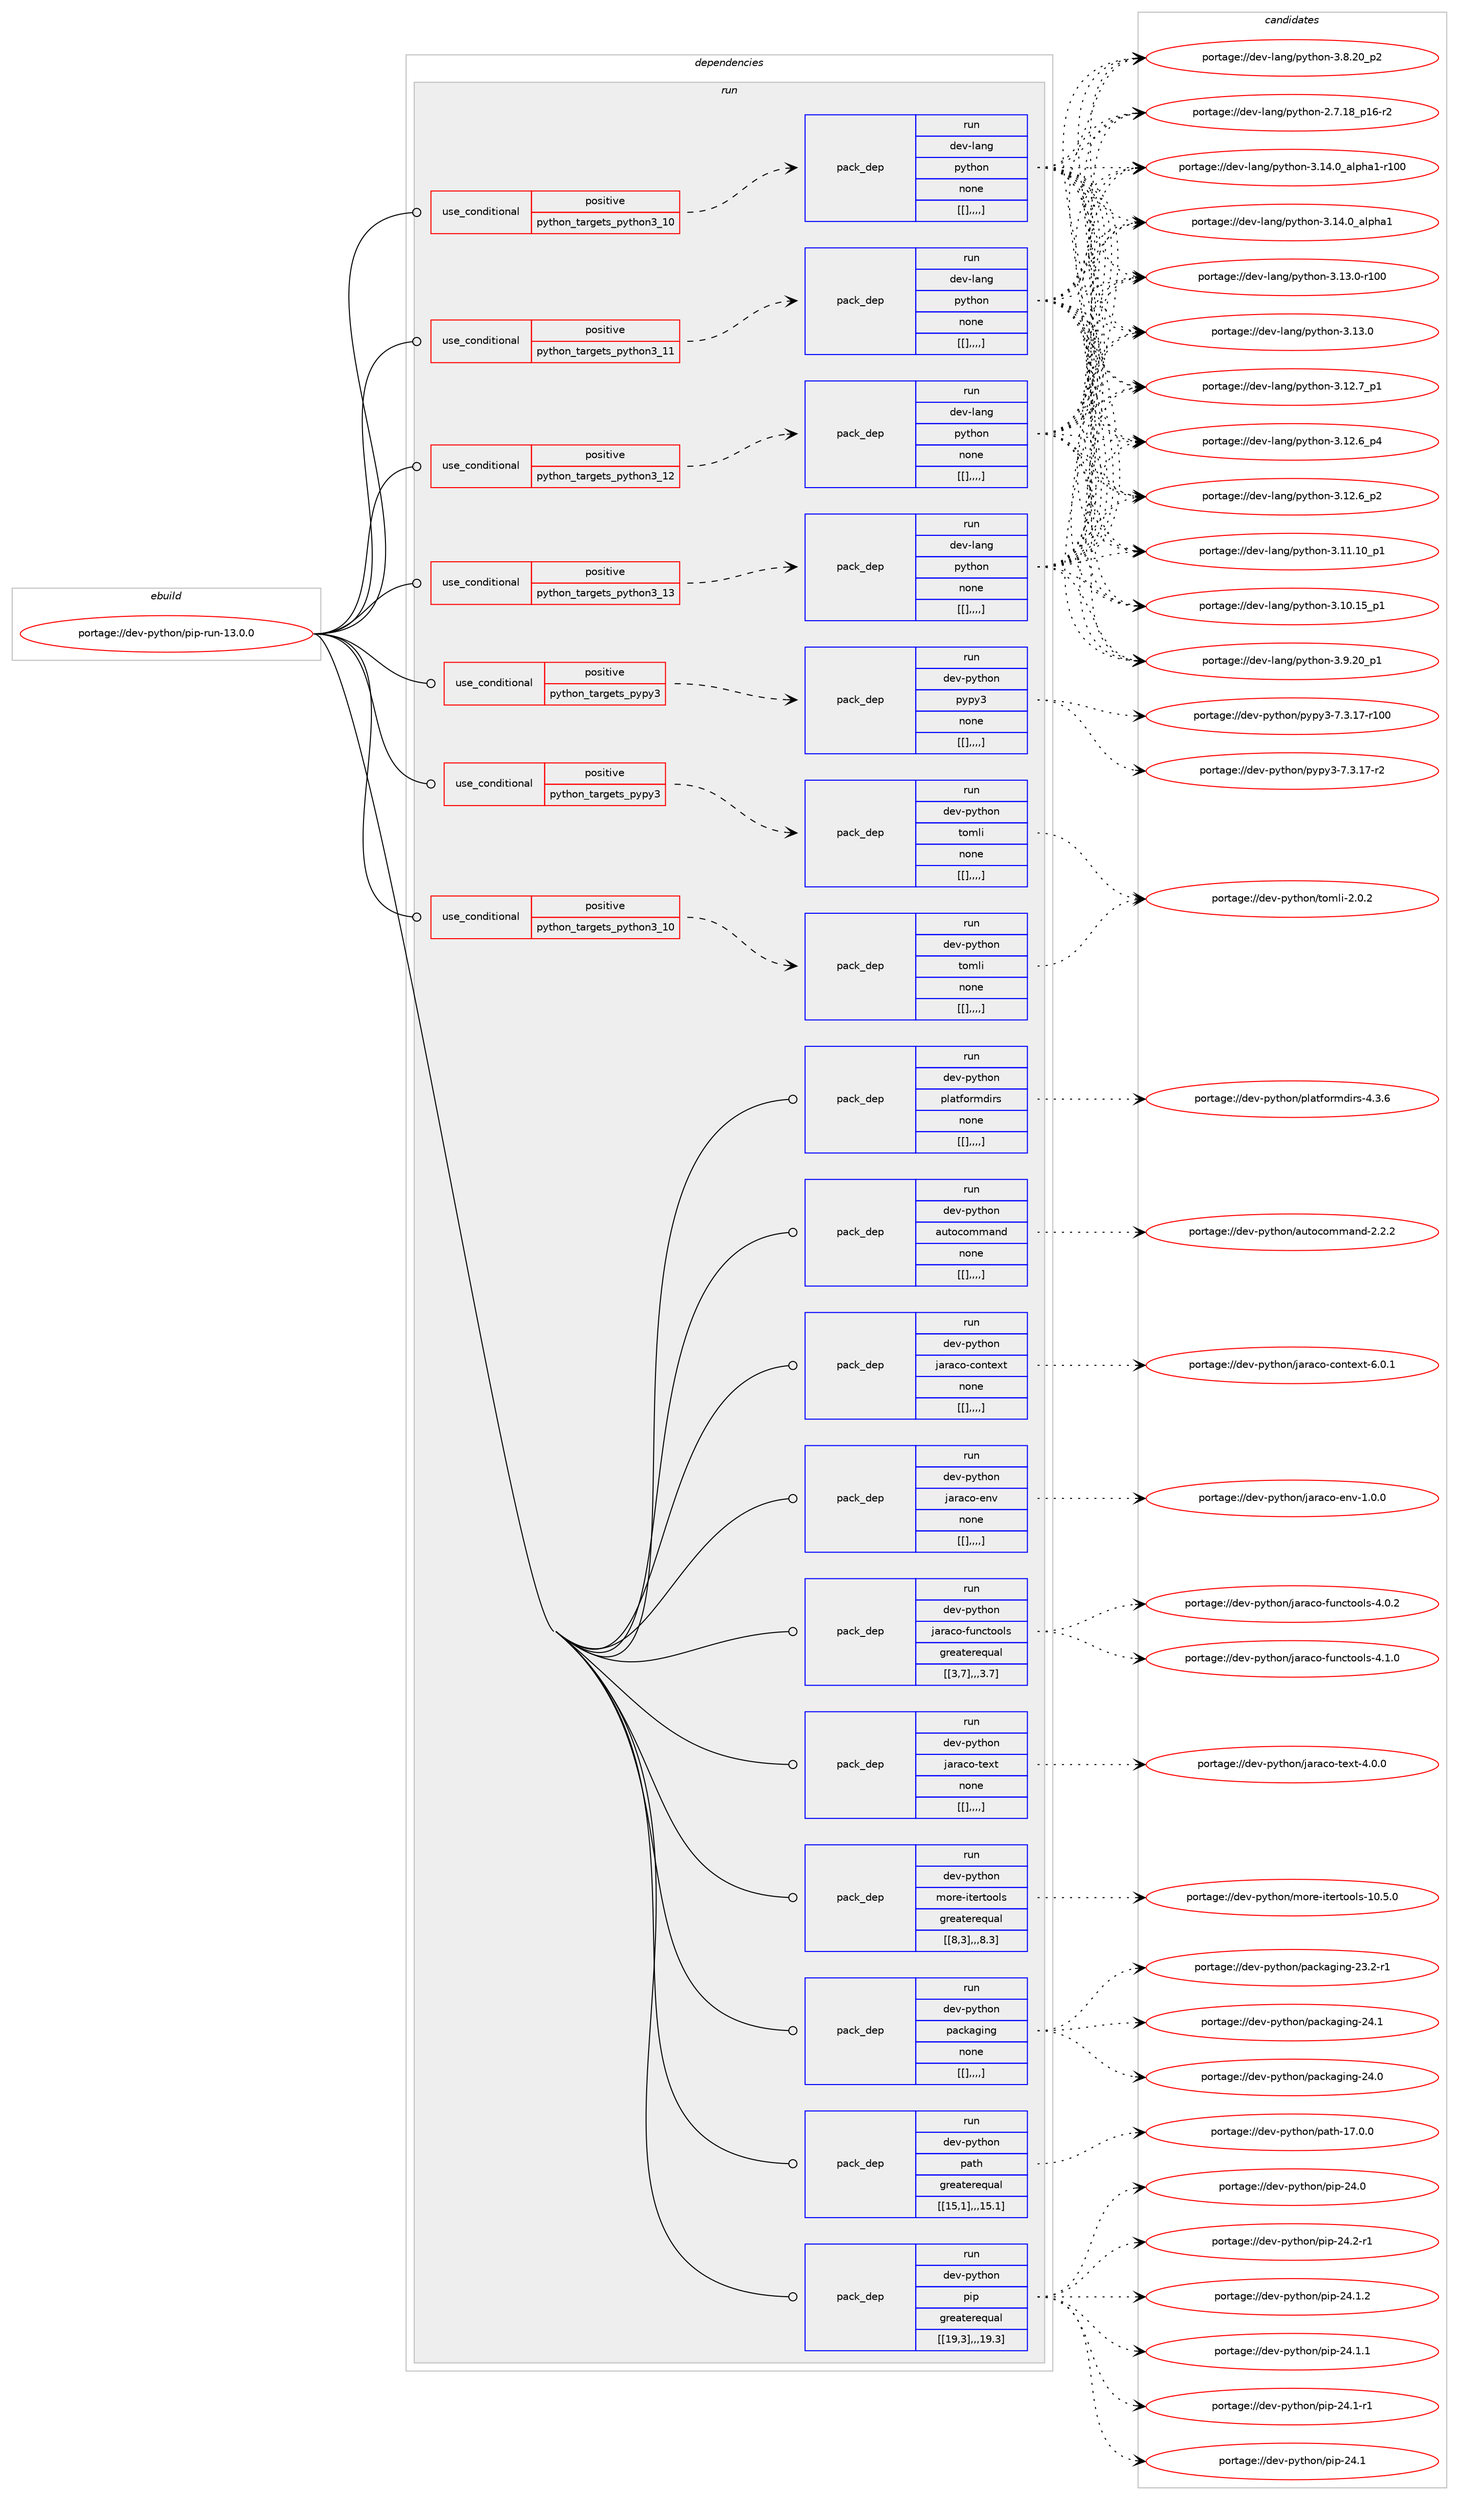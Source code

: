 digraph prolog {

# *************
# Graph options
# *************

newrank=true;
concentrate=true;
compound=true;
graph [rankdir=LR,fontname=Helvetica,fontsize=10,ranksep=1.5];#, ranksep=2.5, nodesep=0.2];
edge  [arrowhead=vee];
node  [fontname=Helvetica,fontsize=10];

# **********
# The ebuild
# **********

subgraph cluster_leftcol {
color=gray;
label=<<i>ebuild</i>>;
id [label="portage://dev-python/pip-run-13.0.0", color=red, width=4, href="../dev-python/pip-run-13.0.0.svg"];
}

# ****************
# The dependencies
# ****************

subgraph cluster_midcol {
color=gray;
label=<<i>dependencies</i>>;
subgraph cluster_compile {
fillcolor="#eeeeee";
style=filled;
label=<<i>compile</i>>;
}
subgraph cluster_compileandrun {
fillcolor="#eeeeee";
style=filled;
label=<<i>compile and run</i>>;
}
subgraph cluster_run {
fillcolor="#eeeeee";
style=filled;
label=<<i>run</i>>;
subgraph cond38389 {
dependency160424 [label=<<TABLE BORDER="0" CELLBORDER="1" CELLSPACING="0" CELLPADDING="4"><TR><TD ROWSPAN="3" CELLPADDING="10">use_conditional</TD></TR><TR><TD>positive</TD></TR><TR><TD>python_targets_pypy3</TD></TR></TABLE>>, shape=none, color=red];
subgraph pack120699 {
dependency160427 [label=<<TABLE BORDER="0" CELLBORDER="1" CELLSPACING="0" CELLPADDING="4" WIDTH="220"><TR><TD ROWSPAN="6" CELLPADDING="30">pack_dep</TD></TR><TR><TD WIDTH="110">run</TD></TR><TR><TD>dev-python</TD></TR><TR><TD>pypy3</TD></TR><TR><TD>none</TD></TR><TR><TD>[[],,,,]</TD></TR></TABLE>>, shape=none, color=blue];
}
dependency160424:e -> dependency160427:w [weight=20,style="dashed",arrowhead="vee"];
}
id:e -> dependency160424:w [weight=20,style="solid",arrowhead="odot"];
subgraph cond38427 {
dependency160471 [label=<<TABLE BORDER="0" CELLBORDER="1" CELLSPACING="0" CELLPADDING="4"><TR><TD ROWSPAN="3" CELLPADDING="10">use_conditional</TD></TR><TR><TD>positive</TD></TR><TR><TD>python_targets_pypy3</TD></TR></TABLE>>, shape=none, color=red];
subgraph pack120733 {
dependency160484 [label=<<TABLE BORDER="0" CELLBORDER="1" CELLSPACING="0" CELLPADDING="4" WIDTH="220"><TR><TD ROWSPAN="6" CELLPADDING="30">pack_dep</TD></TR><TR><TD WIDTH="110">run</TD></TR><TR><TD>dev-python</TD></TR><TR><TD>tomli</TD></TR><TR><TD>none</TD></TR><TR><TD>[[],,,,]</TD></TR></TABLE>>, shape=none, color=blue];
}
dependency160471:e -> dependency160484:w [weight=20,style="dashed",arrowhead="vee"];
}
id:e -> dependency160471:w [weight=20,style="solid",arrowhead="odot"];
subgraph cond38451 {
dependency160527 [label=<<TABLE BORDER="0" CELLBORDER="1" CELLSPACING="0" CELLPADDING="4"><TR><TD ROWSPAN="3" CELLPADDING="10">use_conditional</TD></TR><TR><TD>positive</TD></TR><TR><TD>python_targets_python3_10</TD></TR></TABLE>>, shape=none, color=red];
subgraph pack120776 {
dependency160565 [label=<<TABLE BORDER="0" CELLBORDER="1" CELLSPACING="0" CELLPADDING="4" WIDTH="220"><TR><TD ROWSPAN="6" CELLPADDING="30">pack_dep</TD></TR><TR><TD WIDTH="110">run</TD></TR><TR><TD>dev-lang</TD></TR><TR><TD>python</TD></TR><TR><TD>none</TD></TR><TR><TD>[[],,,,]</TD></TR></TABLE>>, shape=none, color=blue];
}
dependency160527:e -> dependency160565:w [weight=20,style="dashed",arrowhead="vee"];
}
id:e -> dependency160527:w [weight=20,style="solid",arrowhead="odot"];
subgraph cond38481 {
dependency160599 [label=<<TABLE BORDER="0" CELLBORDER="1" CELLSPACING="0" CELLPADDING="4"><TR><TD ROWSPAN="3" CELLPADDING="10">use_conditional</TD></TR><TR><TD>positive</TD></TR><TR><TD>python_targets_python3_10</TD></TR></TABLE>>, shape=none, color=red];
subgraph pack120811 {
dependency160639 [label=<<TABLE BORDER="0" CELLBORDER="1" CELLSPACING="0" CELLPADDING="4" WIDTH="220"><TR><TD ROWSPAN="6" CELLPADDING="30">pack_dep</TD></TR><TR><TD WIDTH="110">run</TD></TR><TR><TD>dev-python</TD></TR><TR><TD>tomli</TD></TR><TR><TD>none</TD></TR><TR><TD>[[],,,,]</TD></TR></TABLE>>, shape=none, color=blue];
}
dependency160599:e -> dependency160639:w [weight=20,style="dashed",arrowhead="vee"];
}
id:e -> dependency160599:w [weight=20,style="solid",arrowhead="odot"];
subgraph cond38516 {
dependency160663 [label=<<TABLE BORDER="0" CELLBORDER="1" CELLSPACING="0" CELLPADDING="4"><TR><TD ROWSPAN="3" CELLPADDING="10">use_conditional</TD></TR><TR><TD>positive</TD></TR><TR><TD>python_targets_python3_11</TD></TR></TABLE>>, shape=none, color=red];
subgraph pack120844 {
dependency160666 [label=<<TABLE BORDER="0" CELLBORDER="1" CELLSPACING="0" CELLPADDING="4" WIDTH="220"><TR><TD ROWSPAN="6" CELLPADDING="30">pack_dep</TD></TR><TR><TD WIDTH="110">run</TD></TR><TR><TD>dev-lang</TD></TR><TR><TD>python</TD></TR><TR><TD>none</TD></TR><TR><TD>[[],,,,]</TD></TR></TABLE>>, shape=none, color=blue];
}
dependency160663:e -> dependency160666:w [weight=20,style="dashed",arrowhead="vee"];
}
id:e -> dependency160663:w [weight=20,style="solid",arrowhead="odot"];
subgraph cond38518 {
dependency160759 [label=<<TABLE BORDER="0" CELLBORDER="1" CELLSPACING="0" CELLPADDING="4"><TR><TD ROWSPAN="3" CELLPADDING="10">use_conditional</TD></TR><TR><TD>positive</TD></TR><TR><TD>python_targets_python3_12</TD></TR></TABLE>>, shape=none, color=red];
subgraph pack120923 {
dependency160800 [label=<<TABLE BORDER="0" CELLBORDER="1" CELLSPACING="0" CELLPADDING="4" WIDTH="220"><TR><TD ROWSPAN="6" CELLPADDING="30">pack_dep</TD></TR><TR><TD WIDTH="110">run</TD></TR><TR><TD>dev-lang</TD></TR><TR><TD>python</TD></TR><TR><TD>none</TD></TR><TR><TD>[[],,,,]</TD></TR></TABLE>>, shape=none, color=blue];
}
dependency160759:e -> dependency160800:w [weight=20,style="dashed",arrowhead="vee"];
}
id:e -> dependency160759:w [weight=20,style="solid",arrowhead="odot"];
subgraph cond38583 {
dependency160867 [label=<<TABLE BORDER="0" CELLBORDER="1" CELLSPACING="0" CELLPADDING="4"><TR><TD ROWSPAN="3" CELLPADDING="10">use_conditional</TD></TR><TR><TD>positive</TD></TR><TR><TD>python_targets_python3_13</TD></TR></TABLE>>, shape=none, color=red];
subgraph pack120980 {
dependency160970 [label=<<TABLE BORDER="0" CELLBORDER="1" CELLSPACING="0" CELLPADDING="4" WIDTH="220"><TR><TD ROWSPAN="6" CELLPADDING="30">pack_dep</TD></TR><TR><TD WIDTH="110">run</TD></TR><TR><TD>dev-lang</TD></TR><TR><TD>python</TD></TR><TR><TD>none</TD></TR><TR><TD>[[],,,,]</TD></TR></TABLE>>, shape=none, color=blue];
}
dependency160867:e -> dependency160970:w [weight=20,style="dashed",arrowhead="vee"];
}
id:e -> dependency160867:w [weight=20,style="solid",arrowhead="odot"];
subgraph pack121057 {
dependency161021 [label=<<TABLE BORDER="0" CELLBORDER="1" CELLSPACING="0" CELLPADDING="4" WIDTH="220"><TR><TD ROWSPAN="6" CELLPADDING="30">pack_dep</TD></TR><TR><TD WIDTH="110">run</TD></TR><TR><TD>dev-python</TD></TR><TR><TD>autocommand</TD></TR><TR><TD>none</TD></TR><TR><TD>[[],,,,]</TD></TR></TABLE>>, shape=none, color=blue];
}
id:e -> dependency161021:w [weight=20,style="solid",arrowhead="odot"];
subgraph pack121097 {
dependency161126 [label=<<TABLE BORDER="0" CELLBORDER="1" CELLSPACING="0" CELLPADDING="4" WIDTH="220"><TR><TD ROWSPAN="6" CELLPADDING="30">pack_dep</TD></TR><TR><TD WIDTH="110">run</TD></TR><TR><TD>dev-python</TD></TR><TR><TD>jaraco-context</TD></TR><TR><TD>none</TD></TR><TR><TD>[[],,,,]</TD></TR></TABLE>>, shape=none, color=blue];
}
id:e -> dependency161126:w [weight=20,style="solid",arrowhead="odot"];
subgraph pack121147 {
dependency161130 [label=<<TABLE BORDER="0" CELLBORDER="1" CELLSPACING="0" CELLPADDING="4" WIDTH="220"><TR><TD ROWSPAN="6" CELLPADDING="30">pack_dep</TD></TR><TR><TD WIDTH="110">run</TD></TR><TR><TD>dev-python</TD></TR><TR><TD>jaraco-env</TD></TR><TR><TD>none</TD></TR><TR><TD>[[],,,,]</TD></TR></TABLE>>, shape=none, color=blue];
}
id:e -> dependency161130:w [weight=20,style="solid",arrowhead="odot"];
subgraph pack121151 {
dependency161136 [label=<<TABLE BORDER="0" CELLBORDER="1" CELLSPACING="0" CELLPADDING="4" WIDTH="220"><TR><TD ROWSPAN="6" CELLPADDING="30">pack_dep</TD></TR><TR><TD WIDTH="110">run</TD></TR><TR><TD>dev-python</TD></TR><TR><TD>jaraco-functools</TD></TR><TR><TD>greaterequal</TD></TR><TR><TD>[[3,7],,,3.7]</TD></TR></TABLE>>, shape=none, color=blue];
}
id:e -> dependency161136:w [weight=20,style="solid",arrowhead="odot"];
subgraph pack121154 {
dependency161160 [label=<<TABLE BORDER="0" CELLBORDER="1" CELLSPACING="0" CELLPADDING="4" WIDTH="220"><TR><TD ROWSPAN="6" CELLPADDING="30">pack_dep</TD></TR><TR><TD WIDTH="110">run</TD></TR><TR><TD>dev-python</TD></TR><TR><TD>jaraco-text</TD></TR><TR><TD>none</TD></TR><TR><TD>[[],,,,]</TD></TR></TABLE>>, shape=none, color=blue];
}
id:e -> dependency161160:w [weight=20,style="solid",arrowhead="odot"];
subgraph pack121171 {
dependency161183 [label=<<TABLE BORDER="0" CELLBORDER="1" CELLSPACING="0" CELLPADDING="4" WIDTH="220"><TR><TD ROWSPAN="6" CELLPADDING="30">pack_dep</TD></TR><TR><TD WIDTH="110">run</TD></TR><TR><TD>dev-python</TD></TR><TR><TD>more-itertools</TD></TR><TR><TD>greaterequal</TD></TR><TR><TD>[[8,3],,,8.3]</TD></TR></TABLE>>, shape=none, color=blue];
}
id:e -> dependency161183:w [weight=20,style="solid",arrowhead="odot"];
subgraph pack121185 {
dependency161187 [label=<<TABLE BORDER="0" CELLBORDER="1" CELLSPACING="0" CELLPADDING="4" WIDTH="220"><TR><TD ROWSPAN="6" CELLPADDING="30">pack_dep</TD></TR><TR><TD WIDTH="110">run</TD></TR><TR><TD>dev-python</TD></TR><TR><TD>packaging</TD></TR><TR><TD>none</TD></TR><TR><TD>[[],,,,]</TD></TR></TABLE>>, shape=none, color=blue];
}
id:e -> dependency161187:w [weight=20,style="solid",arrowhead="odot"];
subgraph pack121229 {
dependency161280 [label=<<TABLE BORDER="0" CELLBORDER="1" CELLSPACING="0" CELLPADDING="4" WIDTH="220"><TR><TD ROWSPAN="6" CELLPADDING="30">pack_dep</TD></TR><TR><TD WIDTH="110">run</TD></TR><TR><TD>dev-python</TD></TR><TR><TD>path</TD></TR><TR><TD>greaterequal</TD></TR><TR><TD>[[15,1],,,15.1]</TD></TR></TABLE>>, shape=none, color=blue];
}
id:e -> dependency161280:w [weight=20,style="solid",arrowhead="odot"];
subgraph pack121246 {
dependency161287 [label=<<TABLE BORDER="0" CELLBORDER="1" CELLSPACING="0" CELLPADDING="4" WIDTH="220"><TR><TD ROWSPAN="6" CELLPADDING="30">pack_dep</TD></TR><TR><TD WIDTH="110">run</TD></TR><TR><TD>dev-python</TD></TR><TR><TD>pip</TD></TR><TR><TD>greaterequal</TD></TR><TR><TD>[[19,3],,,19.3]</TD></TR></TABLE>>, shape=none, color=blue];
}
id:e -> dependency161287:w [weight=20,style="solid",arrowhead="odot"];
subgraph pack121263 {
dependency161407 [label=<<TABLE BORDER="0" CELLBORDER="1" CELLSPACING="0" CELLPADDING="4" WIDTH="220"><TR><TD ROWSPAN="6" CELLPADDING="30">pack_dep</TD></TR><TR><TD WIDTH="110">run</TD></TR><TR><TD>dev-python</TD></TR><TR><TD>platformdirs</TD></TR><TR><TD>none</TD></TR><TR><TD>[[],,,,]</TD></TR></TABLE>>, shape=none, color=blue];
}
id:e -> dependency161407:w [weight=20,style="solid",arrowhead="odot"];
}
}

# **************
# The candidates
# **************

subgraph cluster_choices {
rank=same;
color=gray;
label=<<i>candidates</i>>;

subgraph choice120848 {
color=black;
nodesep=1;
choice100101118451121211161041111104711212111212151455546514649554511450 [label="portage://dev-python/pypy3-7.3.17-r2", color=red, width=4,href="../dev-python/pypy3-7.3.17-r2.svg"];
choice1001011184511212111610411111047112121112121514555465146495545114494848 [label="portage://dev-python/pypy3-7.3.17-r100", color=red, width=4,href="../dev-python/pypy3-7.3.17-r100.svg"];
dependency160427:e -> choice100101118451121211161041111104711212111212151455546514649554511450:w [style=dotted,weight="100"];
dependency160427:e -> choice1001011184511212111610411111047112121112121514555465146495545114494848:w [style=dotted,weight="100"];
}
subgraph choice120851 {
color=black;
nodesep=1;
choice1001011184511212111610411111047116111109108105455046484650 [label="portage://dev-python/tomli-2.0.2", color=red, width=4,href="../dev-python/tomli-2.0.2.svg"];
dependency160484:e -> choice1001011184511212111610411111047116111109108105455046484650:w [style=dotted,weight="100"];
}
subgraph choice120855 {
color=black;
nodesep=1;
choice100101118451089711010347112121116104111110455146495246489597108112104974945114494848 [label="portage://dev-lang/python-3.14.0_alpha1-r100", color=red, width=4,href="../dev-lang/python-3.14.0_alpha1-r100.svg"];
choice1001011184510897110103471121211161041111104551464952464895971081121049749 [label="portage://dev-lang/python-3.14.0_alpha1", color=red, width=4,href="../dev-lang/python-3.14.0_alpha1.svg"];
choice1001011184510897110103471121211161041111104551464951464845114494848 [label="portage://dev-lang/python-3.13.0-r100", color=red, width=4,href="../dev-lang/python-3.13.0-r100.svg"];
choice10010111845108971101034711212111610411111045514649514648 [label="portage://dev-lang/python-3.13.0", color=red, width=4,href="../dev-lang/python-3.13.0.svg"];
choice100101118451089711010347112121116104111110455146495046559511249 [label="portage://dev-lang/python-3.12.7_p1", color=red, width=4,href="../dev-lang/python-3.12.7_p1.svg"];
choice100101118451089711010347112121116104111110455146495046549511252 [label="portage://dev-lang/python-3.12.6_p4", color=red, width=4,href="../dev-lang/python-3.12.6_p4.svg"];
choice100101118451089711010347112121116104111110455146495046549511250 [label="portage://dev-lang/python-3.12.6_p2", color=red, width=4,href="../dev-lang/python-3.12.6_p2.svg"];
choice10010111845108971101034711212111610411111045514649494649489511249 [label="portage://dev-lang/python-3.11.10_p1", color=red, width=4,href="../dev-lang/python-3.11.10_p1.svg"];
choice10010111845108971101034711212111610411111045514649484649539511249 [label="portage://dev-lang/python-3.10.15_p1", color=red, width=4,href="../dev-lang/python-3.10.15_p1.svg"];
choice100101118451089711010347112121116104111110455146574650489511249 [label="portage://dev-lang/python-3.9.20_p1", color=red, width=4,href="../dev-lang/python-3.9.20_p1.svg"];
choice100101118451089711010347112121116104111110455146564650489511250 [label="portage://dev-lang/python-3.8.20_p2", color=red, width=4,href="../dev-lang/python-3.8.20_p2.svg"];
choice100101118451089711010347112121116104111110455046554649569511249544511450 [label="portage://dev-lang/python-2.7.18_p16-r2", color=red, width=4,href="../dev-lang/python-2.7.18_p16-r2.svg"];
dependency160565:e -> choice100101118451089711010347112121116104111110455146495246489597108112104974945114494848:w [style=dotted,weight="100"];
dependency160565:e -> choice1001011184510897110103471121211161041111104551464952464895971081121049749:w [style=dotted,weight="100"];
dependency160565:e -> choice1001011184510897110103471121211161041111104551464951464845114494848:w [style=dotted,weight="100"];
dependency160565:e -> choice10010111845108971101034711212111610411111045514649514648:w [style=dotted,weight="100"];
dependency160565:e -> choice100101118451089711010347112121116104111110455146495046559511249:w [style=dotted,weight="100"];
dependency160565:e -> choice100101118451089711010347112121116104111110455146495046549511252:w [style=dotted,weight="100"];
dependency160565:e -> choice100101118451089711010347112121116104111110455146495046549511250:w [style=dotted,weight="100"];
dependency160565:e -> choice10010111845108971101034711212111610411111045514649494649489511249:w [style=dotted,weight="100"];
dependency160565:e -> choice10010111845108971101034711212111610411111045514649484649539511249:w [style=dotted,weight="100"];
dependency160565:e -> choice100101118451089711010347112121116104111110455146574650489511249:w [style=dotted,weight="100"];
dependency160565:e -> choice100101118451089711010347112121116104111110455146564650489511250:w [style=dotted,weight="100"];
dependency160565:e -> choice100101118451089711010347112121116104111110455046554649569511249544511450:w [style=dotted,weight="100"];
}
subgraph choice120974 {
color=black;
nodesep=1;
choice1001011184511212111610411111047116111109108105455046484650 [label="portage://dev-python/tomli-2.0.2", color=red, width=4,href="../dev-python/tomli-2.0.2.svg"];
dependency160639:e -> choice1001011184511212111610411111047116111109108105455046484650:w [style=dotted,weight="100"];
}
subgraph choice120993 {
color=black;
nodesep=1;
choice100101118451089711010347112121116104111110455146495246489597108112104974945114494848 [label="portage://dev-lang/python-3.14.0_alpha1-r100", color=red, width=4,href="../dev-lang/python-3.14.0_alpha1-r100.svg"];
choice1001011184510897110103471121211161041111104551464952464895971081121049749 [label="portage://dev-lang/python-3.14.0_alpha1", color=red, width=4,href="../dev-lang/python-3.14.0_alpha1.svg"];
choice1001011184510897110103471121211161041111104551464951464845114494848 [label="portage://dev-lang/python-3.13.0-r100", color=red, width=4,href="../dev-lang/python-3.13.0-r100.svg"];
choice10010111845108971101034711212111610411111045514649514648 [label="portage://dev-lang/python-3.13.0", color=red, width=4,href="../dev-lang/python-3.13.0.svg"];
choice100101118451089711010347112121116104111110455146495046559511249 [label="portage://dev-lang/python-3.12.7_p1", color=red, width=4,href="../dev-lang/python-3.12.7_p1.svg"];
choice100101118451089711010347112121116104111110455146495046549511252 [label="portage://dev-lang/python-3.12.6_p4", color=red, width=4,href="../dev-lang/python-3.12.6_p4.svg"];
choice100101118451089711010347112121116104111110455146495046549511250 [label="portage://dev-lang/python-3.12.6_p2", color=red, width=4,href="../dev-lang/python-3.12.6_p2.svg"];
choice10010111845108971101034711212111610411111045514649494649489511249 [label="portage://dev-lang/python-3.11.10_p1", color=red, width=4,href="../dev-lang/python-3.11.10_p1.svg"];
choice10010111845108971101034711212111610411111045514649484649539511249 [label="portage://dev-lang/python-3.10.15_p1", color=red, width=4,href="../dev-lang/python-3.10.15_p1.svg"];
choice100101118451089711010347112121116104111110455146574650489511249 [label="portage://dev-lang/python-3.9.20_p1", color=red, width=4,href="../dev-lang/python-3.9.20_p1.svg"];
choice100101118451089711010347112121116104111110455146564650489511250 [label="portage://dev-lang/python-3.8.20_p2", color=red, width=4,href="../dev-lang/python-3.8.20_p2.svg"];
choice100101118451089711010347112121116104111110455046554649569511249544511450 [label="portage://dev-lang/python-2.7.18_p16-r2", color=red, width=4,href="../dev-lang/python-2.7.18_p16-r2.svg"];
dependency160666:e -> choice100101118451089711010347112121116104111110455146495246489597108112104974945114494848:w [style=dotted,weight="100"];
dependency160666:e -> choice1001011184510897110103471121211161041111104551464952464895971081121049749:w [style=dotted,weight="100"];
dependency160666:e -> choice1001011184510897110103471121211161041111104551464951464845114494848:w [style=dotted,weight="100"];
dependency160666:e -> choice10010111845108971101034711212111610411111045514649514648:w [style=dotted,weight="100"];
dependency160666:e -> choice100101118451089711010347112121116104111110455146495046559511249:w [style=dotted,weight="100"];
dependency160666:e -> choice100101118451089711010347112121116104111110455146495046549511252:w [style=dotted,weight="100"];
dependency160666:e -> choice100101118451089711010347112121116104111110455146495046549511250:w [style=dotted,weight="100"];
dependency160666:e -> choice10010111845108971101034711212111610411111045514649494649489511249:w [style=dotted,weight="100"];
dependency160666:e -> choice10010111845108971101034711212111610411111045514649484649539511249:w [style=dotted,weight="100"];
dependency160666:e -> choice100101118451089711010347112121116104111110455146574650489511249:w [style=dotted,weight="100"];
dependency160666:e -> choice100101118451089711010347112121116104111110455146564650489511250:w [style=dotted,weight="100"];
dependency160666:e -> choice100101118451089711010347112121116104111110455046554649569511249544511450:w [style=dotted,weight="100"];
}
subgraph choice121063 {
color=black;
nodesep=1;
choice100101118451089711010347112121116104111110455146495246489597108112104974945114494848 [label="portage://dev-lang/python-3.14.0_alpha1-r100", color=red, width=4,href="../dev-lang/python-3.14.0_alpha1-r100.svg"];
choice1001011184510897110103471121211161041111104551464952464895971081121049749 [label="portage://dev-lang/python-3.14.0_alpha1", color=red, width=4,href="../dev-lang/python-3.14.0_alpha1.svg"];
choice1001011184510897110103471121211161041111104551464951464845114494848 [label="portage://dev-lang/python-3.13.0-r100", color=red, width=4,href="../dev-lang/python-3.13.0-r100.svg"];
choice10010111845108971101034711212111610411111045514649514648 [label="portage://dev-lang/python-3.13.0", color=red, width=4,href="../dev-lang/python-3.13.0.svg"];
choice100101118451089711010347112121116104111110455146495046559511249 [label="portage://dev-lang/python-3.12.7_p1", color=red, width=4,href="../dev-lang/python-3.12.7_p1.svg"];
choice100101118451089711010347112121116104111110455146495046549511252 [label="portage://dev-lang/python-3.12.6_p4", color=red, width=4,href="../dev-lang/python-3.12.6_p4.svg"];
choice100101118451089711010347112121116104111110455146495046549511250 [label="portage://dev-lang/python-3.12.6_p2", color=red, width=4,href="../dev-lang/python-3.12.6_p2.svg"];
choice10010111845108971101034711212111610411111045514649494649489511249 [label="portage://dev-lang/python-3.11.10_p1", color=red, width=4,href="../dev-lang/python-3.11.10_p1.svg"];
choice10010111845108971101034711212111610411111045514649484649539511249 [label="portage://dev-lang/python-3.10.15_p1", color=red, width=4,href="../dev-lang/python-3.10.15_p1.svg"];
choice100101118451089711010347112121116104111110455146574650489511249 [label="portage://dev-lang/python-3.9.20_p1", color=red, width=4,href="../dev-lang/python-3.9.20_p1.svg"];
choice100101118451089711010347112121116104111110455146564650489511250 [label="portage://dev-lang/python-3.8.20_p2", color=red, width=4,href="../dev-lang/python-3.8.20_p2.svg"];
choice100101118451089711010347112121116104111110455046554649569511249544511450 [label="portage://dev-lang/python-2.7.18_p16-r2", color=red, width=4,href="../dev-lang/python-2.7.18_p16-r2.svg"];
dependency160800:e -> choice100101118451089711010347112121116104111110455146495246489597108112104974945114494848:w [style=dotted,weight="100"];
dependency160800:e -> choice1001011184510897110103471121211161041111104551464952464895971081121049749:w [style=dotted,weight="100"];
dependency160800:e -> choice1001011184510897110103471121211161041111104551464951464845114494848:w [style=dotted,weight="100"];
dependency160800:e -> choice10010111845108971101034711212111610411111045514649514648:w [style=dotted,weight="100"];
dependency160800:e -> choice100101118451089711010347112121116104111110455146495046559511249:w [style=dotted,weight="100"];
dependency160800:e -> choice100101118451089711010347112121116104111110455146495046549511252:w [style=dotted,weight="100"];
dependency160800:e -> choice100101118451089711010347112121116104111110455146495046549511250:w [style=dotted,weight="100"];
dependency160800:e -> choice10010111845108971101034711212111610411111045514649494649489511249:w [style=dotted,weight="100"];
dependency160800:e -> choice10010111845108971101034711212111610411111045514649484649539511249:w [style=dotted,weight="100"];
dependency160800:e -> choice100101118451089711010347112121116104111110455146574650489511249:w [style=dotted,weight="100"];
dependency160800:e -> choice100101118451089711010347112121116104111110455146564650489511250:w [style=dotted,weight="100"];
dependency160800:e -> choice100101118451089711010347112121116104111110455046554649569511249544511450:w [style=dotted,weight="100"];
}
subgraph choice121119 {
color=black;
nodesep=1;
choice100101118451089711010347112121116104111110455146495246489597108112104974945114494848 [label="portage://dev-lang/python-3.14.0_alpha1-r100", color=red, width=4,href="../dev-lang/python-3.14.0_alpha1-r100.svg"];
choice1001011184510897110103471121211161041111104551464952464895971081121049749 [label="portage://dev-lang/python-3.14.0_alpha1", color=red, width=4,href="../dev-lang/python-3.14.0_alpha1.svg"];
choice1001011184510897110103471121211161041111104551464951464845114494848 [label="portage://dev-lang/python-3.13.0-r100", color=red, width=4,href="../dev-lang/python-3.13.0-r100.svg"];
choice10010111845108971101034711212111610411111045514649514648 [label="portage://dev-lang/python-3.13.0", color=red, width=4,href="../dev-lang/python-3.13.0.svg"];
choice100101118451089711010347112121116104111110455146495046559511249 [label="portage://dev-lang/python-3.12.7_p1", color=red, width=4,href="../dev-lang/python-3.12.7_p1.svg"];
choice100101118451089711010347112121116104111110455146495046549511252 [label="portage://dev-lang/python-3.12.6_p4", color=red, width=4,href="../dev-lang/python-3.12.6_p4.svg"];
choice100101118451089711010347112121116104111110455146495046549511250 [label="portage://dev-lang/python-3.12.6_p2", color=red, width=4,href="../dev-lang/python-3.12.6_p2.svg"];
choice10010111845108971101034711212111610411111045514649494649489511249 [label="portage://dev-lang/python-3.11.10_p1", color=red, width=4,href="../dev-lang/python-3.11.10_p1.svg"];
choice10010111845108971101034711212111610411111045514649484649539511249 [label="portage://dev-lang/python-3.10.15_p1", color=red, width=4,href="../dev-lang/python-3.10.15_p1.svg"];
choice100101118451089711010347112121116104111110455146574650489511249 [label="portage://dev-lang/python-3.9.20_p1", color=red, width=4,href="../dev-lang/python-3.9.20_p1.svg"];
choice100101118451089711010347112121116104111110455146564650489511250 [label="portage://dev-lang/python-3.8.20_p2", color=red, width=4,href="../dev-lang/python-3.8.20_p2.svg"];
choice100101118451089711010347112121116104111110455046554649569511249544511450 [label="portage://dev-lang/python-2.7.18_p16-r2", color=red, width=4,href="../dev-lang/python-2.7.18_p16-r2.svg"];
dependency160970:e -> choice100101118451089711010347112121116104111110455146495246489597108112104974945114494848:w [style=dotted,weight="100"];
dependency160970:e -> choice1001011184510897110103471121211161041111104551464952464895971081121049749:w [style=dotted,weight="100"];
dependency160970:e -> choice1001011184510897110103471121211161041111104551464951464845114494848:w [style=dotted,weight="100"];
dependency160970:e -> choice10010111845108971101034711212111610411111045514649514648:w [style=dotted,weight="100"];
dependency160970:e -> choice100101118451089711010347112121116104111110455146495046559511249:w [style=dotted,weight="100"];
dependency160970:e -> choice100101118451089711010347112121116104111110455146495046549511252:w [style=dotted,weight="100"];
dependency160970:e -> choice100101118451089711010347112121116104111110455146495046549511250:w [style=dotted,weight="100"];
dependency160970:e -> choice10010111845108971101034711212111610411111045514649494649489511249:w [style=dotted,weight="100"];
dependency160970:e -> choice10010111845108971101034711212111610411111045514649484649539511249:w [style=dotted,weight="100"];
dependency160970:e -> choice100101118451089711010347112121116104111110455146574650489511249:w [style=dotted,weight="100"];
dependency160970:e -> choice100101118451089711010347112121116104111110455146564650489511250:w [style=dotted,weight="100"];
dependency160970:e -> choice100101118451089711010347112121116104111110455046554649569511249544511450:w [style=dotted,weight="100"];
}
subgraph choice121146 {
color=black;
nodesep=1;
choice1001011184511212111610411111047971171161119911110910997110100455046504650 [label="portage://dev-python/autocommand-2.2.2", color=red, width=4,href="../dev-python/autocommand-2.2.2.svg"];
dependency161021:e -> choice1001011184511212111610411111047971171161119911110910997110100455046504650:w [style=dotted,weight="100"];
}
subgraph choice121184 {
color=black;
nodesep=1;
choice10010111845112121116104111110471069711497991114599111110116101120116455446484649 [label="portage://dev-python/jaraco-context-6.0.1", color=red, width=4,href="../dev-python/jaraco-context-6.0.1.svg"];
dependency161126:e -> choice10010111845112121116104111110471069711497991114599111110116101120116455446484649:w [style=dotted,weight="100"];
}
subgraph choice121187 {
color=black;
nodesep=1;
choice100101118451121211161041111104710697114979911145101110118454946484648 [label="portage://dev-python/jaraco-env-1.0.0", color=red, width=4,href="../dev-python/jaraco-env-1.0.0.svg"];
dependency161130:e -> choice100101118451121211161041111104710697114979911145101110118454946484648:w [style=dotted,weight="100"];
}
subgraph choice121205 {
color=black;
nodesep=1;
choice10010111845112121116104111110471069711497991114510211711099116111111108115455246494648 [label="portage://dev-python/jaraco-functools-4.1.0", color=red, width=4,href="../dev-python/jaraco-functools-4.1.0.svg"];
choice10010111845112121116104111110471069711497991114510211711099116111111108115455246484650 [label="portage://dev-python/jaraco-functools-4.0.2", color=red, width=4,href="../dev-python/jaraco-functools-4.0.2.svg"];
dependency161136:e -> choice10010111845112121116104111110471069711497991114510211711099116111111108115455246494648:w [style=dotted,weight="100"];
dependency161136:e -> choice10010111845112121116104111110471069711497991114510211711099116111111108115455246484650:w [style=dotted,weight="100"];
}
subgraph choice121232 {
color=black;
nodesep=1;
choice100101118451121211161041111104710697114979911145116101120116455246484648 [label="portage://dev-python/jaraco-text-4.0.0", color=red, width=4,href="../dev-python/jaraco-text-4.0.0.svg"];
dependency161160:e -> choice100101118451121211161041111104710697114979911145116101120116455246484648:w [style=dotted,weight="100"];
}
subgraph choice121235 {
color=black;
nodesep=1;
choice10010111845112121116104111110471091111141014510511610111411611111110811545494846534648 [label="portage://dev-python/more-itertools-10.5.0", color=red, width=4,href="../dev-python/more-itertools-10.5.0.svg"];
dependency161183:e -> choice10010111845112121116104111110471091111141014510511610111411611111110811545494846534648:w [style=dotted,weight="100"];
}
subgraph choice121257 {
color=black;
nodesep=1;
choice10010111845112121116104111110471129799107971031051101034550524649 [label="portage://dev-python/packaging-24.1", color=red, width=4,href="../dev-python/packaging-24.1.svg"];
choice10010111845112121116104111110471129799107971031051101034550524648 [label="portage://dev-python/packaging-24.0", color=red, width=4,href="../dev-python/packaging-24.0.svg"];
choice100101118451121211161041111104711297991079710310511010345505146504511449 [label="portage://dev-python/packaging-23.2-r1", color=red, width=4,href="../dev-python/packaging-23.2-r1.svg"];
dependency161187:e -> choice10010111845112121116104111110471129799107971031051101034550524649:w [style=dotted,weight="100"];
dependency161187:e -> choice10010111845112121116104111110471129799107971031051101034550524648:w [style=dotted,weight="100"];
dependency161187:e -> choice100101118451121211161041111104711297991079710310511010345505146504511449:w [style=dotted,weight="100"];
}
subgraph choice121259 {
color=black;
nodesep=1;
choice10010111845112121116104111110471129711610445495546484648 [label="portage://dev-python/path-17.0.0", color=red, width=4,href="../dev-python/path-17.0.0.svg"];
dependency161280:e -> choice10010111845112121116104111110471129711610445495546484648:w [style=dotted,weight="100"];
}
subgraph choice121260 {
color=black;
nodesep=1;
choice100101118451121211161041111104711210511245505246504511449 [label="portage://dev-python/pip-24.2-r1", color=red, width=4,href="../dev-python/pip-24.2-r1.svg"];
choice100101118451121211161041111104711210511245505246494650 [label="portage://dev-python/pip-24.1.2", color=red, width=4,href="../dev-python/pip-24.1.2.svg"];
choice100101118451121211161041111104711210511245505246494649 [label="portage://dev-python/pip-24.1.1", color=red, width=4,href="../dev-python/pip-24.1.1.svg"];
choice100101118451121211161041111104711210511245505246494511449 [label="portage://dev-python/pip-24.1-r1", color=red, width=4,href="../dev-python/pip-24.1-r1.svg"];
choice10010111845112121116104111110471121051124550524649 [label="portage://dev-python/pip-24.1", color=red, width=4,href="../dev-python/pip-24.1.svg"];
choice10010111845112121116104111110471121051124550524648 [label="portage://dev-python/pip-24.0", color=red, width=4,href="../dev-python/pip-24.0.svg"];
dependency161287:e -> choice100101118451121211161041111104711210511245505246504511449:w [style=dotted,weight="100"];
dependency161287:e -> choice100101118451121211161041111104711210511245505246494650:w [style=dotted,weight="100"];
dependency161287:e -> choice100101118451121211161041111104711210511245505246494649:w [style=dotted,weight="100"];
dependency161287:e -> choice100101118451121211161041111104711210511245505246494511449:w [style=dotted,weight="100"];
dependency161287:e -> choice10010111845112121116104111110471121051124550524649:w [style=dotted,weight="100"];
dependency161287:e -> choice10010111845112121116104111110471121051124550524648:w [style=dotted,weight="100"];
}
subgraph choice121265 {
color=black;
nodesep=1;
choice100101118451121211161041111104711210897116102111114109100105114115455246514654 [label="portage://dev-python/platformdirs-4.3.6", color=red, width=4,href="../dev-python/platformdirs-4.3.6.svg"];
dependency161407:e -> choice100101118451121211161041111104711210897116102111114109100105114115455246514654:w [style=dotted,weight="100"];
}
}

}
